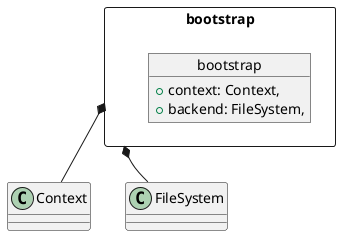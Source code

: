 @startuml
package bootstrap <<Rectangle>> {

    object bootstrap {
        +context: Context,
        +backend: FileSystem,

    }
}

bootstrap *-- Context
bootstrap *-- FileSystem
@enduml
